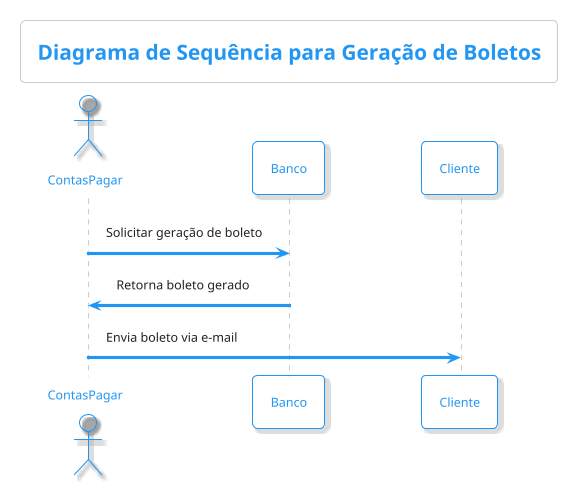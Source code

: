 @startuml DiagramaSequencia
!theme materia-outline
title Diagrama de Sequência para Geração de Boletos
actor       ContasPagar  as conta
participant       Banco         as banco
participant       Cliente       as cliente
conta -> banco : Solicitar geração de boleto
banco -> conta : Retorna boleto gerado
conta -> cliente : Envia boleto via e-mail

@enduml